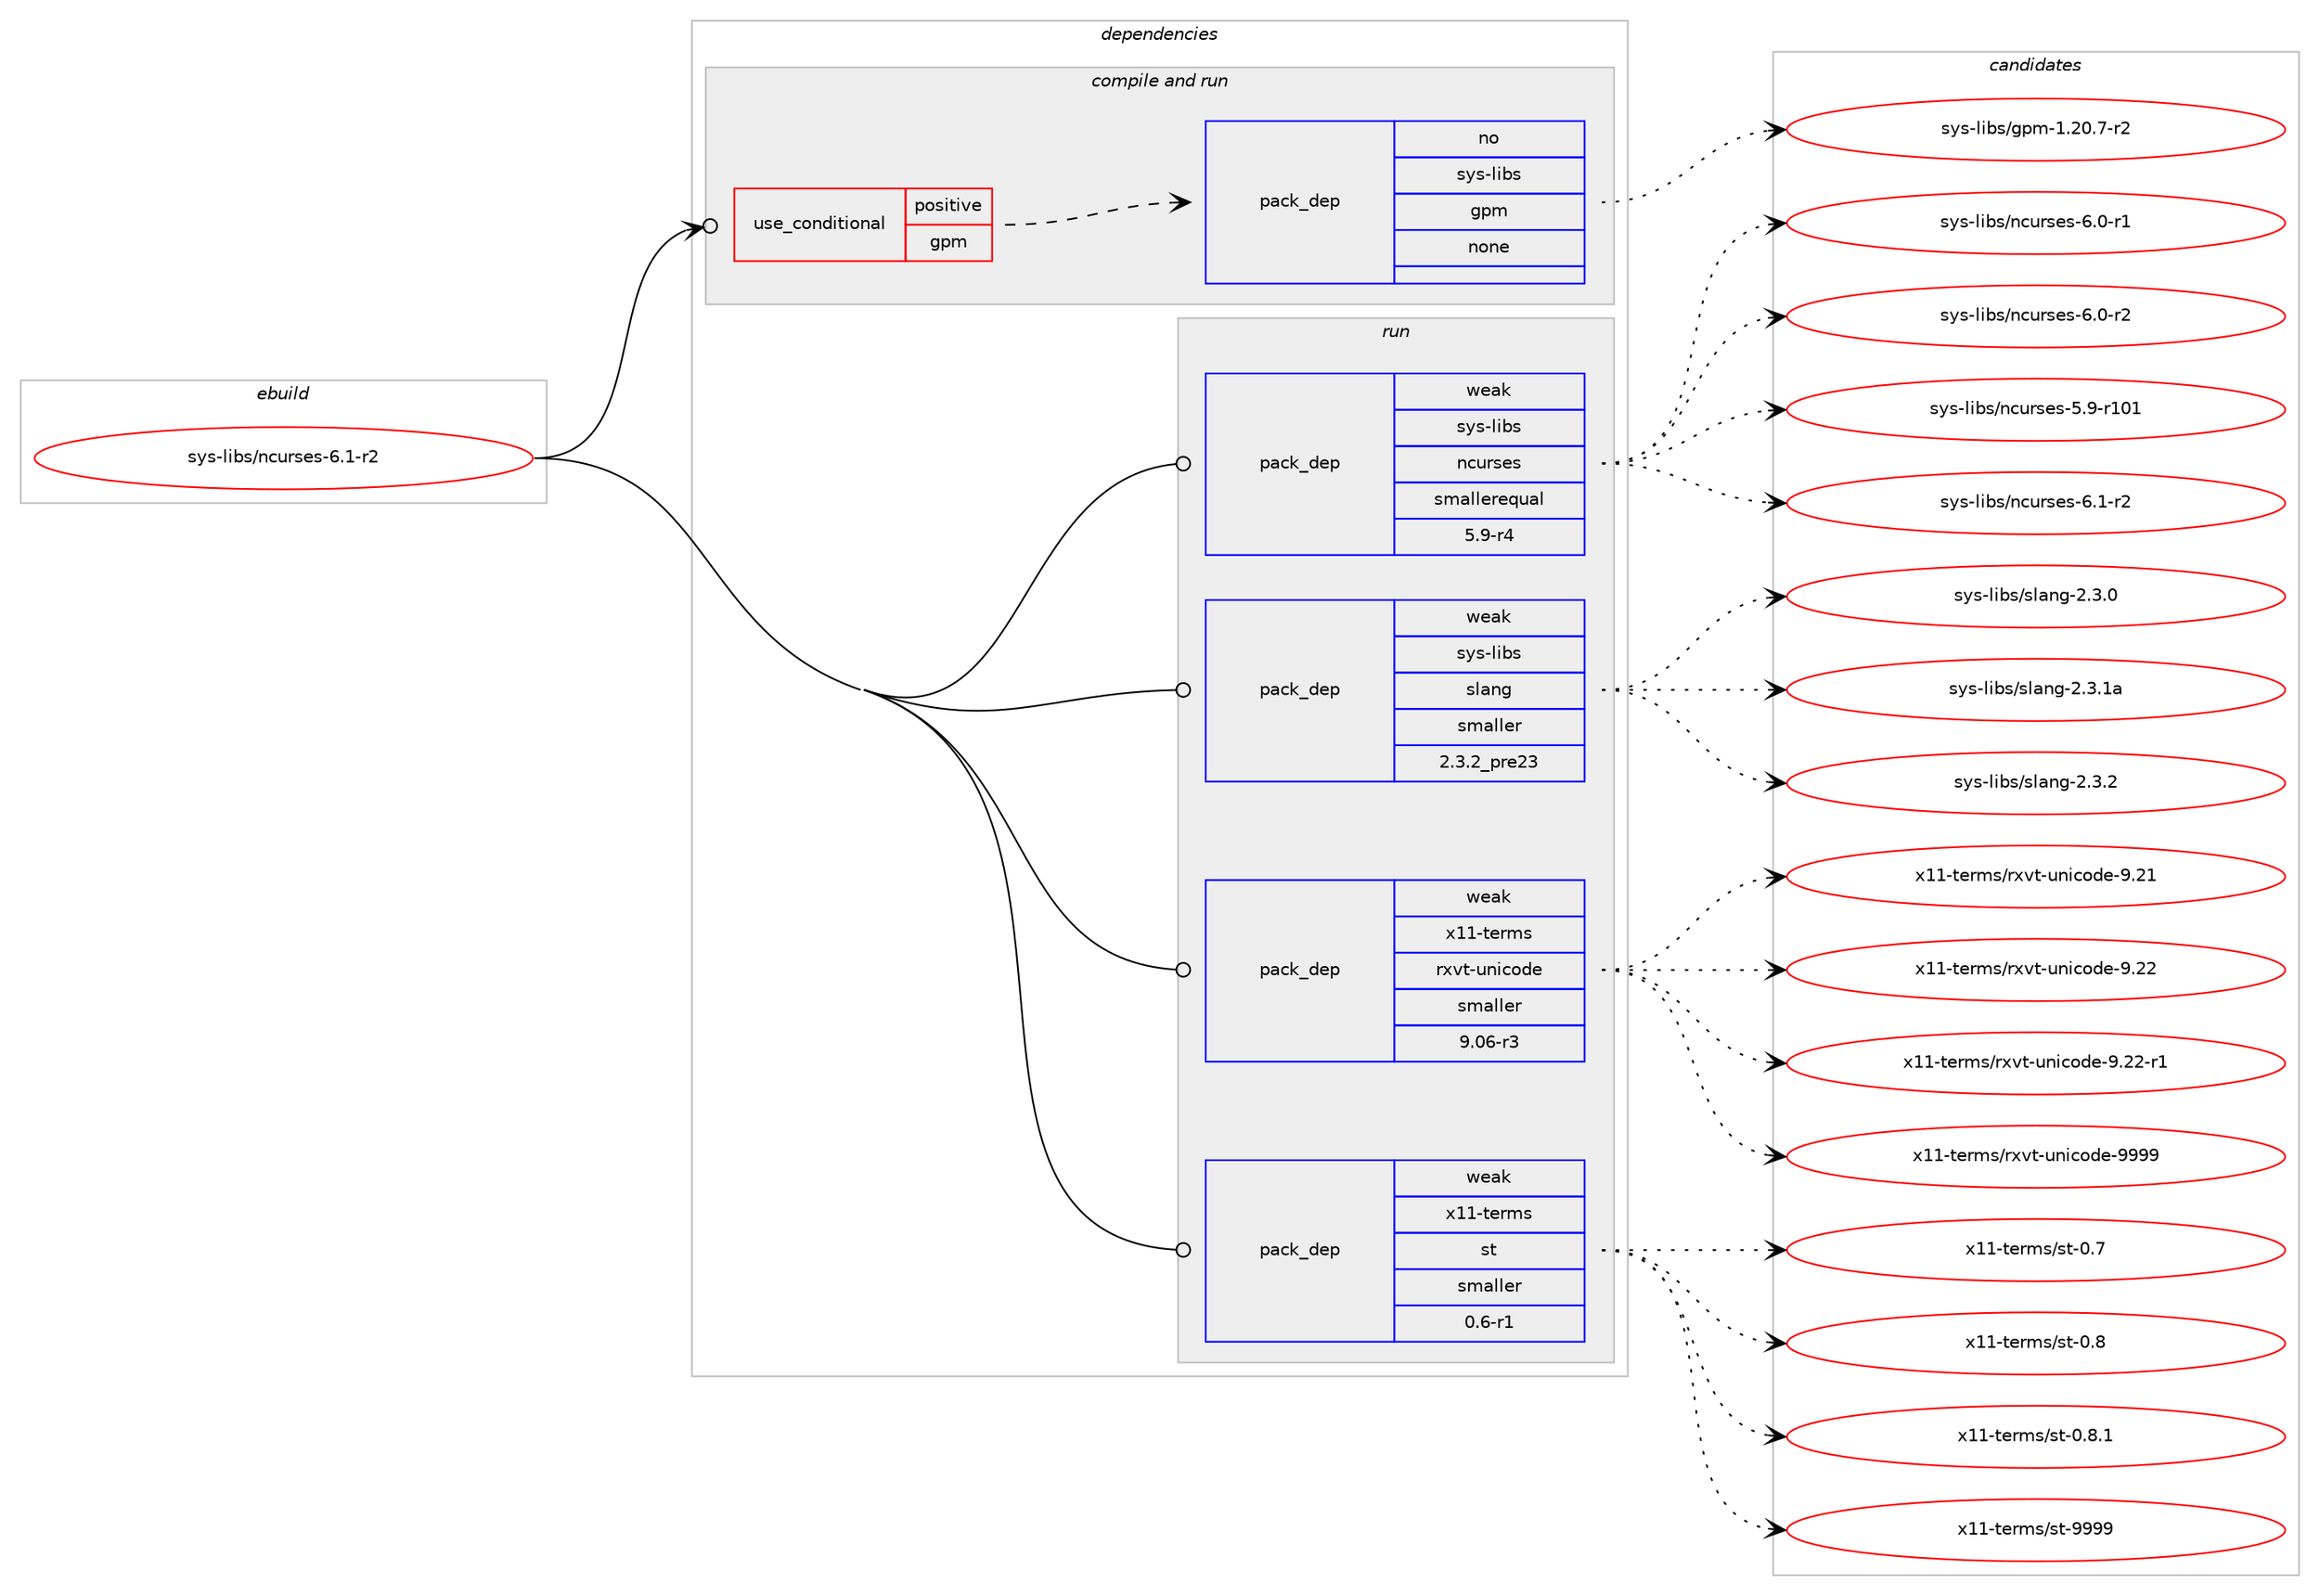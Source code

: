 digraph prolog {

# *************
# Graph options
# *************

newrank=true;
concentrate=true;
compound=true;
graph [rankdir=LR,fontname=Helvetica,fontsize=10,ranksep=1.5];#, ranksep=2.5, nodesep=0.2];
edge  [arrowhead=vee];
node  [fontname=Helvetica,fontsize=10];

# **********
# The ebuild
# **********

subgraph cluster_leftcol {
color=gray;
rank=same;
label=<<i>ebuild</i>>;
id [label="sys-libs/ncurses-6.1-r2", color=red, width=4, href="../sys-libs/ncurses-6.1-r2.svg"];
}

# ****************
# The dependencies
# ****************

subgraph cluster_midcol {
color=gray;
label=<<i>dependencies</i>>;
subgraph cluster_compile {
fillcolor="#eeeeee";
style=filled;
label=<<i>compile</i>>;
}
subgraph cluster_compileandrun {
fillcolor="#eeeeee";
style=filled;
label=<<i>compile and run</i>>;
subgraph cond1001 {
dependency8118 [label=<<TABLE BORDER="0" CELLBORDER="1" CELLSPACING="0" CELLPADDING="4"><TR><TD ROWSPAN="3" CELLPADDING="10">use_conditional</TD></TR><TR><TD>positive</TD></TR><TR><TD>gpm</TD></TR></TABLE>>, shape=none, color=red];
subgraph pack7075 {
dependency8119 [label=<<TABLE BORDER="0" CELLBORDER="1" CELLSPACING="0" CELLPADDING="4" WIDTH="220"><TR><TD ROWSPAN="6" CELLPADDING="30">pack_dep</TD></TR><TR><TD WIDTH="110">no</TD></TR><TR><TD>sys-libs</TD></TR><TR><TD>gpm</TD></TR><TR><TD>none</TD></TR><TR><TD></TD></TR></TABLE>>, shape=none, color=blue];
}
dependency8118:e -> dependency8119:w [weight=20,style="dashed",arrowhead="vee"];
}
id:e -> dependency8118:w [weight=20,style="solid",arrowhead="odotvee"];
}
subgraph cluster_run {
fillcolor="#eeeeee";
style=filled;
label=<<i>run</i>>;
subgraph pack7076 {
dependency8120 [label=<<TABLE BORDER="0" CELLBORDER="1" CELLSPACING="0" CELLPADDING="4" WIDTH="220"><TR><TD ROWSPAN="6" CELLPADDING="30">pack_dep</TD></TR><TR><TD WIDTH="110">weak</TD></TR><TR><TD>sys-libs</TD></TR><TR><TD>ncurses</TD></TR><TR><TD>smallerequal</TD></TR><TR><TD>5.9-r4</TD></TR></TABLE>>, shape=none, color=blue];
}
id:e -> dependency8120:w [weight=20,style="solid",arrowhead="odot"];
subgraph pack7077 {
dependency8121 [label=<<TABLE BORDER="0" CELLBORDER="1" CELLSPACING="0" CELLPADDING="4" WIDTH="220"><TR><TD ROWSPAN="6" CELLPADDING="30">pack_dep</TD></TR><TR><TD WIDTH="110">weak</TD></TR><TR><TD>sys-libs</TD></TR><TR><TD>slang</TD></TR><TR><TD>smaller</TD></TR><TR><TD>2.3.2_pre23</TD></TR></TABLE>>, shape=none, color=blue];
}
id:e -> dependency8121:w [weight=20,style="solid",arrowhead="odot"];
subgraph pack7078 {
dependency8122 [label=<<TABLE BORDER="0" CELLBORDER="1" CELLSPACING="0" CELLPADDING="4" WIDTH="220"><TR><TD ROWSPAN="6" CELLPADDING="30">pack_dep</TD></TR><TR><TD WIDTH="110">weak</TD></TR><TR><TD>x11-terms</TD></TR><TR><TD>rxvt-unicode</TD></TR><TR><TD>smaller</TD></TR><TR><TD>9.06-r3</TD></TR></TABLE>>, shape=none, color=blue];
}
id:e -> dependency8122:w [weight=20,style="solid",arrowhead="odot"];
subgraph pack7079 {
dependency8123 [label=<<TABLE BORDER="0" CELLBORDER="1" CELLSPACING="0" CELLPADDING="4" WIDTH="220"><TR><TD ROWSPAN="6" CELLPADDING="30">pack_dep</TD></TR><TR><TD WIDTH="110">weak</TD></TR><TR><TD>x11-terms</TD></TR><TR><TD>st</TD></TR><TR><TD>smaller</TD></TR><TR><TD>0.6-r1</TD></TR></TABLE>>, shape=none, color=blue];
}
id:e -> dependency8123:w [weight=20,style="solid",arrowhead="odot"];
}
}

# **************
# The candidates
# **************

subgraph cluster_choices {
rank=same;
color=gray;
label=<<i>candidates</i>>;

subgraph choice7075 {
color=black;
nodesep=1;
choice115121115451081059811547103112109454946504846554511450 [label="sys-libs/gpm-1.20.7-r2", color=red, width=4,href="../sys-libs/gpm-1.20.7-r2.svg"];
dependency8119:e -> choice115121115451081059811547103112109454946504846554511450:w [style=dotted,weight="100"];
}
subgraph choice7076 {
color=black;
nodesep=1;
choice11512111545108105981154711099117114115101115455446484511449 [label="sys-libs/ncurses-6.0-r1", color=red, width=4,href="../sys-libs/ncurses-6.0-r1.svg"];
choice11512111545108105981154711099117114115101115455446484511450 [label="sys-libs/ncurses-6.0-r2", color=red, width=4,href="../sys-libs/ncurses-6.0-r2.svg"];
choice115121115451081059811547110991171141151011154553465745114494849 [label="sys-libs/ncurses-5.9-r101", color=red, width=4,href="../sys-libs/ncurses-5.9-r101.svg"];
choice11512111545108105981154711099117114115101115455446494511450 [label="sys-libs/ncurses-6.1-r2", color=red, width=4,href="../sys-libs/ncurses-6.1-r2.svg"];
dependency8120:e -> choice11512111545108105981154711099117114115101115455446484511449:w [style=dotted,weight="100"];
dependency8120:e -> choice11512111545108105981154711099117114115101115455446484511450:w [style=dotted,weight="100"];
dependency8120:e -> choice115121115451081059811547110991171141151011154553465745114494849:w [style=dotted,weight="100"];
dependency8120:e -> choice11512111545108105981154711099117114115101115455446494511450:w [style=dotted,weight="100"];
}
subgraph choice7077 {
color=black;
nodesep=1;
choice11512111545108105981154711510897110103455046514648 [label="sys-libs/slang-2.3.0", color=red, width=4,href="../sys-libs/slang-2.3.0.svg"];
choice1151211154510810598115471151089711010345504651464997 [label="sys-libs/slang-2.3.1a", color=red, width=4,href="../sys-libs/slang-2.3.1a.svg"];
choice11512111545108105981154711510897110103455046514650 [label="sys-libs/slang-2.3.2", color=red, width=4,href="../sys-libs/slang-2.3.2.svg"];
dependency8121:e -> choice11512111545108105981154711510897110103455046514648:w [style=dotted,weight="100"];
dependency8121:e -> choice1151211154510810598115471151089711010345504651464997:w [style=dotted,weight="100"];
dependency8121:e -> choice11512111545108105981154711510897110103455046514650:w [style=dotted,weight="100"];
}
subgraph choice7078 {
color=black;
nodesep=1;
choice1204949451161011141091154711412011811645117110105991111001014557465049 [label="x11-terms/rxvt-unicode-9.21", color=red, width=4,href="../x11-terms/rxvt-unicode-9.21.svg"];
choice1204949451161011141091154711412011811645117110105991111001014557465050 [label="x11-terms/rxvt-unicode-9.22", color=red, width=4,href="../x11-terms/rxvt-unicode-9.22.svg"];
choice12049494511610111410911547114120118116451171101059911110010145574650504511449 [label="x11-terms/rxvt-unicode-9.22-r1", color=red, width=4,href="../x11-terms/rxvt-unicode-9.22-r1.svg"];
choice1204949451161011141091154711412011811645117110105991111001014557575757 [label="x11-terms/rxvt-unicode-9999", color=red, width=4,href="../x11-terms/rxvt-unicode-9999.svg"];
dependency8122:e -> choice1204949451161011141091154711412011811645117110105991111001014557465049:w [style=dotted,weight="100"];
dependency8122:e -> choice1204949451161011141091154711412011811645117110105991111001014557465050:w [style=dotted,weight="100"];
dependency8122:e -> choice12049494511610111410911547114120118116451171101059911110010145574650504511449:w [style=dotted,weight="100"];
dependency8122:e -> choice1204949451161011141091154711412011811645117110105991111001014557575757:w [style=dotted,weight="100"];
}
subgraph choice7079 {
color=black;
nodesep=1;
choice1204949451161011141091154711511645484655 [label="x11-terms/st-0.7", color=red, width=4,href="../x11-terms/st-0.7.svg"];
choice1204949451161011141091154711511645484656 [label="x11-terms/st-0.8", color=red, width=4,href="../x11-terms/st-0.8.svg"];
choice12049494511610111410911547115116454846564649 [label="x11-terms/st-0.8.1", color=red, width=4,href="../x11-terms/st-0.8.1.svg"];
choice120494945116101114109115471151164557575757 [label="x11-terms/st-9999", color=red, width=4,href="../x11-terms/st-9999.svg"];
dependency8123:e -> choice1204949451161011141091154711511645484655:w [style=dotted,weight="100"];
dependency8123:e -> choice1204949451161011141091154711511645484656:w [style=dotted,weight="100"];
dependency8123:e -> choice12049494511610111410911547115116454846564649:w [style=dotted,weight="100"];
dependency8123:e -> choice120494945116101114109115471151164557575757:w [style=dotted,weight="100"];
}
}

}
